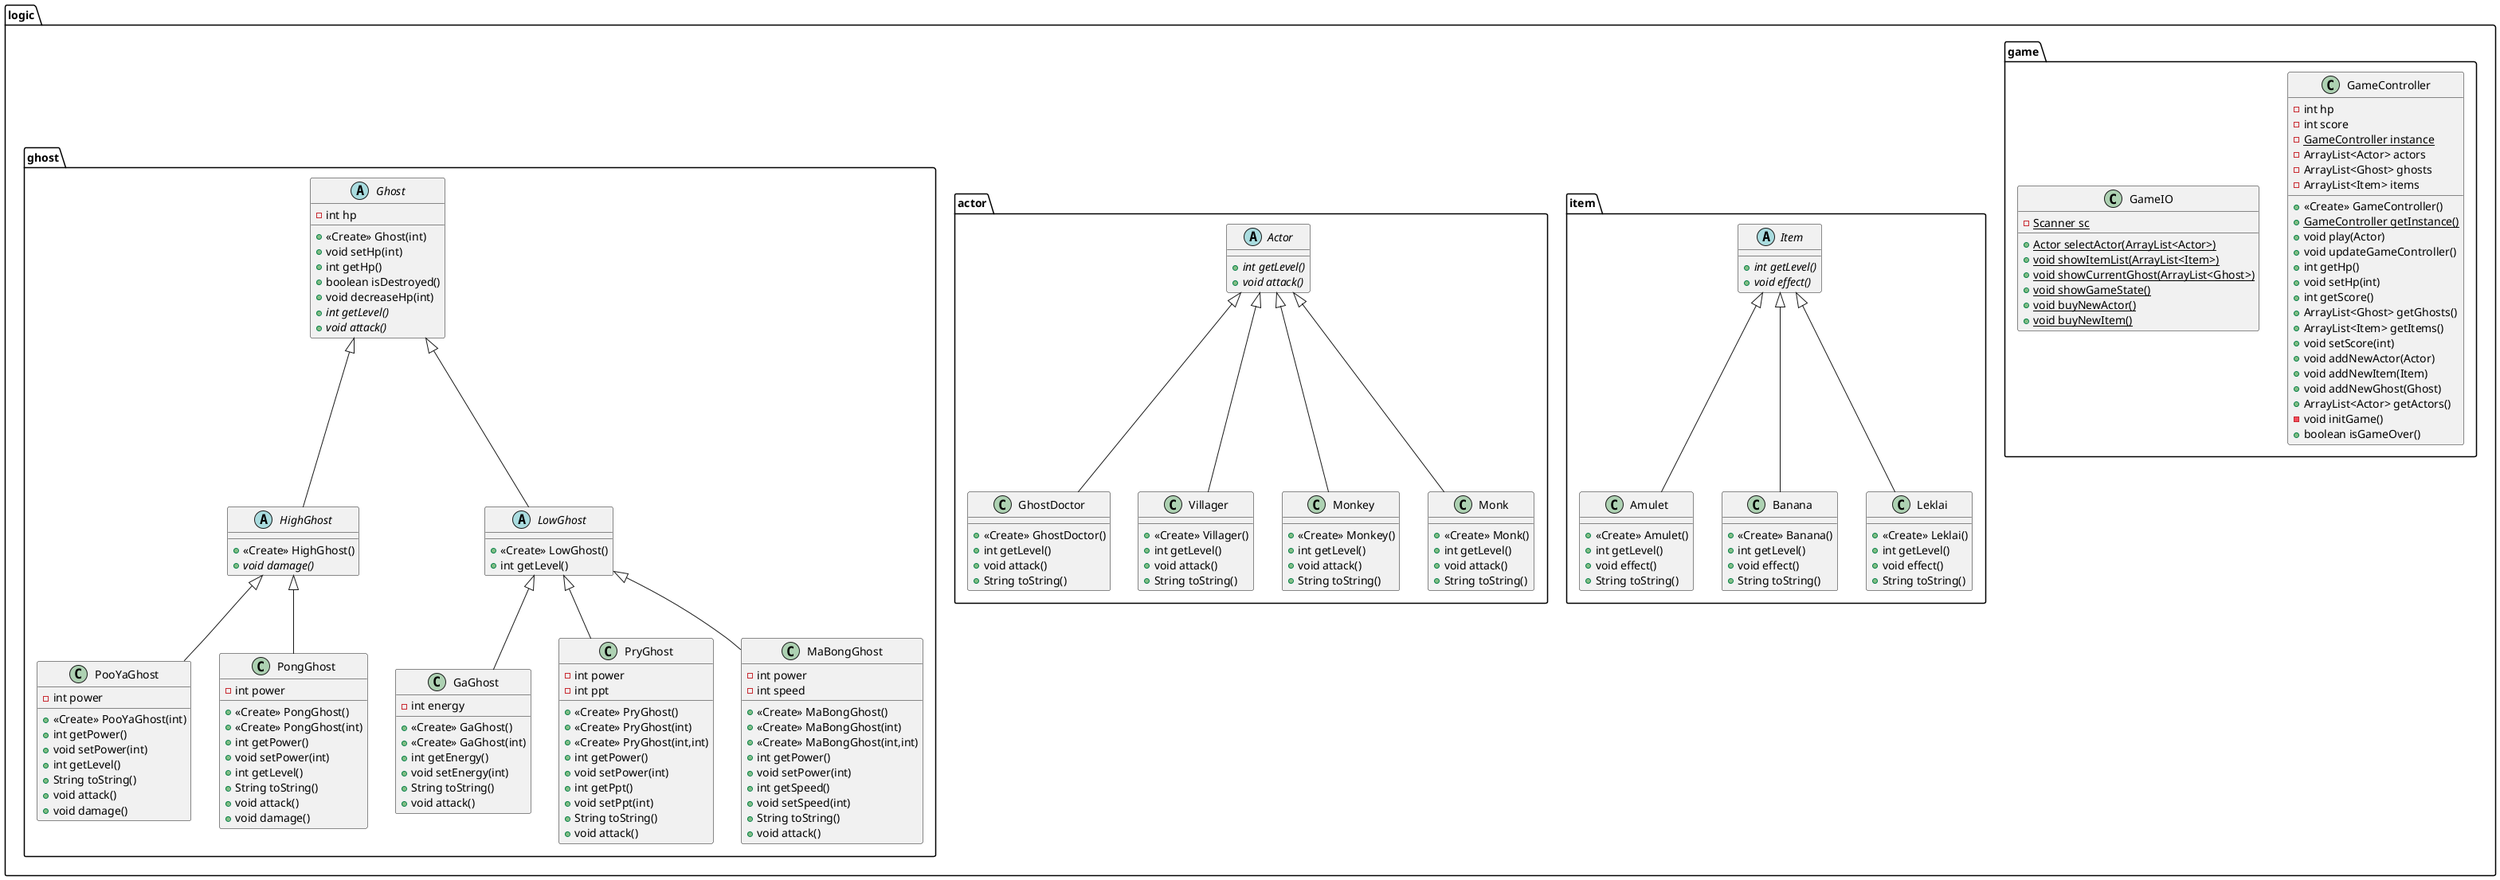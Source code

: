 @startuml
class logic.game.GameController {
- int hp
- int score
- {static} GameController instance
- ArrayList<Actor> actors
- ArrayList<Ghost> ghosts
- ArrayList<Item> items
+ <<Create>> GameController()
+ {static} GameController getInstance()
+ void play(Actor)
+ void updateGameController()
+ int getHp()
+ void setHp(int)
+ int getScore()
+ ArrayList<Ghost> getGhosts()
+ ArrayList<Item> getItems()
+ void setScore(int)
+ void addNewActor(Actor)
+ void addNewItem(Item)
+ void addNewGhost(Ghost)
+ ArrayList<Actor> getActors()
- void initGame()
+ boolean isGameOver()
}
class logic.game.GameIO {
- {static} Scanner sc
+ {static} Actor selectActor(ArrayList<Actor>)
+ {static} void showItemList(ArrayList<Item>)
+ {static} void showCurrentGhost(ArrayList<Ghost>)
+ {static} void showGameState()
+ {static} void buyNewActor()
+ {static} void buyNewItem()
}
class logic.item.Amulet {
+ <<Create>> Amulet()
+ int getLevel()
+ void effect()
+ String toString()
}
class logic.actor.GhostDoctor {
+ <<Create>> GhostDoctor()
+ int getLevel()
+ void attack()
+ String toString()
}
class logic.ghost.PooYaGhost {
- int power
+ <<Create>> PooYaGhost(int)
+ int getPower()
+ void setPower(int)
+ int getLevel()
+ String toString()
+ void attack()
+ void damage()
}
abstract class logic.ghost.Ghost {
- int hp
+ <<Create>> Ghost(int)
+ void setHp(int)
+ int getHp()
+ boolean isDestroyed()
+ void decreaseHp(int)
+ {abstract}int getLevel()
+ {abstract}void attack()
}
abstract class logic.ghost.HighGhost {
+ <<Create>> HighGhost()
+ {abstract}void damage()
}
class logic.item.Banana {
+ <<Create>> Banana()
+ int getLevel()
+ void effect()
+ String toString()
}
class logic.ghost.GaGhost {
- int energy
+ <<Create>> GaGhost()
+ <<Create>> GaGhost(int)
+ int getEnergy()
+ void setEnergy(int)
+ String toString()
+ void attack()
}
class logic.actor.Villager {
+ <<Create>> Villager()
+ int getLevel()
+ void attack()
+ String toString()
}
class logic.item.Leklai {
+ <<Create>> Leklai()
+ int getLevel()
+ void effect()
+ String toString()
}
class logic.actor.Monkey {
+ <<Create>> Monkey()
+ int getLevel()
+ void attack()
+ String toString()
}
class logic.ghost.PryGhost {
- int power
- int ppt
+ <<Create>> PryGhost()
+ <<Create>> PryGhost(int)
+ <<Create>> PryGhost(int,int)
+ int getPower()
+ void setPower(int)
+ int getPpt()
+ void setPpt(int)
+ String toString()
+ void attack()
}
abstract class logic.actor.Actor {
+ {abstract}int getLevel()
+ {abstract}void attack()
}
abstract class logic.ghost.LowGhost {
+ <<Create>> LowGhost()
+ int getLevel()
}
class logic.ghost.PongGhost {
- int power
+ <<Create>> PongGhost()
+ <<Create>> PongGhost(int)
+ int getPower()
+ void setPower(int)
+ int getLevel()
+ String toString()
+ void attack()
+ void damage()
}
abstract class logic.item.Item {
+ {abstract}int getLevel()
+ {abstract}void effect()
}
class logic.ghost.MaBongGhost {
- int power
- int speed
+ <<Create>> MaBongGhost()
+ <<Create>> MaBongGhost(int)
+ <<Create>> MaBongGhost(int,int)
+ int getPower()
+ void setPower(int)
+ int getSpeed()
+ void setSpeed(int)
+ String toString()
+ void attack()
}
class logic.actor.Monk {
+ <<Create>> Monk()
+ int getLevel()
+ void attack()
+ String toString()
}


logic.item.Item <|-- logic.item.Amulet
logic.actor.Actor <|-- logic.actor.GhostDoctor
logic.ghost.HighGhost <|-- logic.ghost.PooYaGhost
logic.ghost.Ghost <|-- logic.ghost.HighGhost
logic.item.Item <|-- logic.item.Banana
logic.ghost.LowGhost <|-- logic.ghost.GaGhost
logic.actor.Actor <|-- logic.actor.Villager
logic.item.Item <|-- logic.item.Leklai
logic.actor.Actor <|-- logic.actor.Monkey
logic.ghost.LowGhost <|-- logic.ghost.PryGhost
logic.ghost.Ghost <|-- logic.ghost.LowGhost
logic.ghost.HighGhost <|-- logic.ghost.PongGhost
logic.ghost.LowGhost <|-- logic.ghost.MaBongGhost
logic.actor.Actor <|-- logic.actor.Monk
@enduml